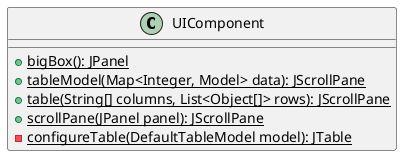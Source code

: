 @startuml

class UIComponent {
  + {static} bigBox(): JPanel
  + {static} tableModel(Map<Integer, Model> data): JScrollPane
  + {static} table(String[] columns, List<Object[]> rows): JScrollPane
  + {static} scrollPane(JPanel panel): JScrollPane
  - {static} configureTable(DefaultTableModel model): JTable
}

@enduml